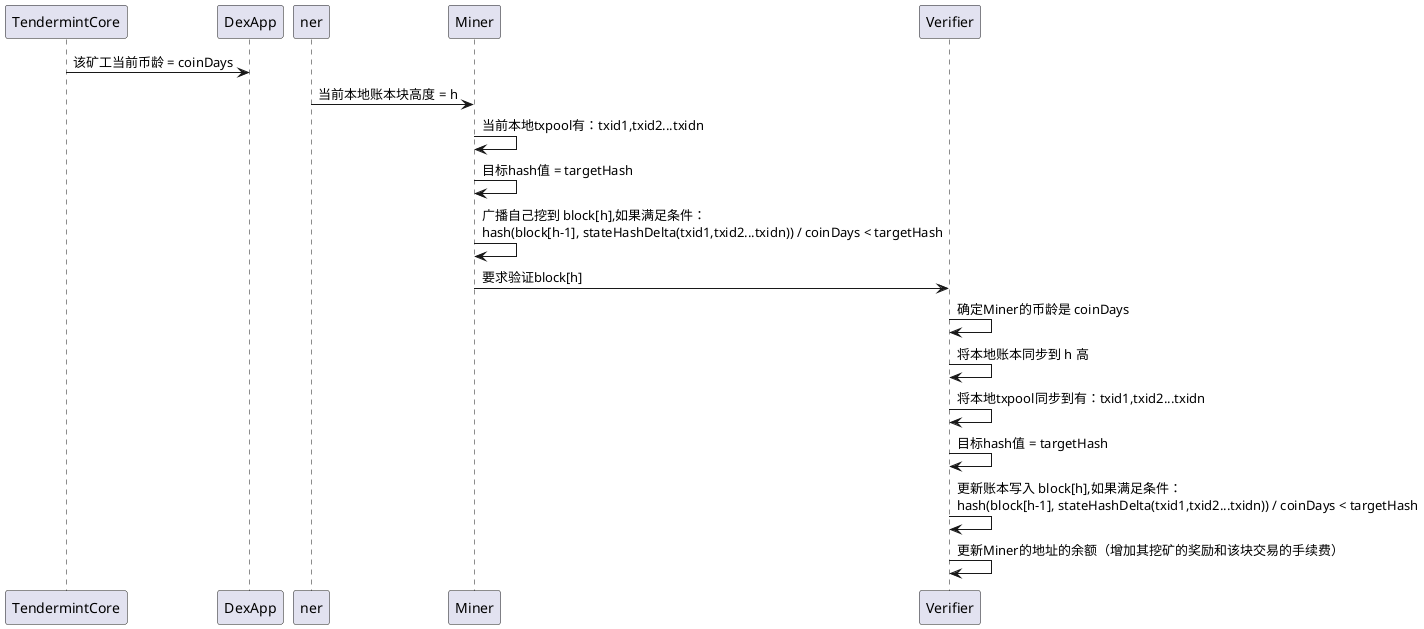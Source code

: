@startuml



TendermintCore -> DexApp: 该矿工当前币龄 = coinDays
ner -> Miner: 当前本地账本块高度 = h
Miner -> Miner: 当前本地txpool有：txid1,txid2...txidn
Miner -> Miner: 目标hash值 = targetHash
Miner -> Miner: 广播自己挖到 block[h],如果满足条件：\nhash(block[h-1], stateHashDelta(txid1,txid2...txidn)) / coinDays < targetHash


Miner -> Verifier: 要求验证block[h]
Verifier -> Verifier: 确定Miner的币龄是 coinDays
Verifier -> Verifier: 将本地账本同步到 h 高
Verifier -> Verifier: 将本地txpool同步到有：txid1,txid2...txidn
Verifier -> Verifier: 目标hash值 = targetHash
Verifier -> Verifier: 更新账本写入 block[h],如果满足条件：\nhash(block[h-1], stateHashDelta(txid1,txid2...txidn)) / coinDays < targetHash
Verifier -> Verifier: 更新Miner的地址的余额（增加其挖矿的奖励和该块交易的手续费）

@enduml